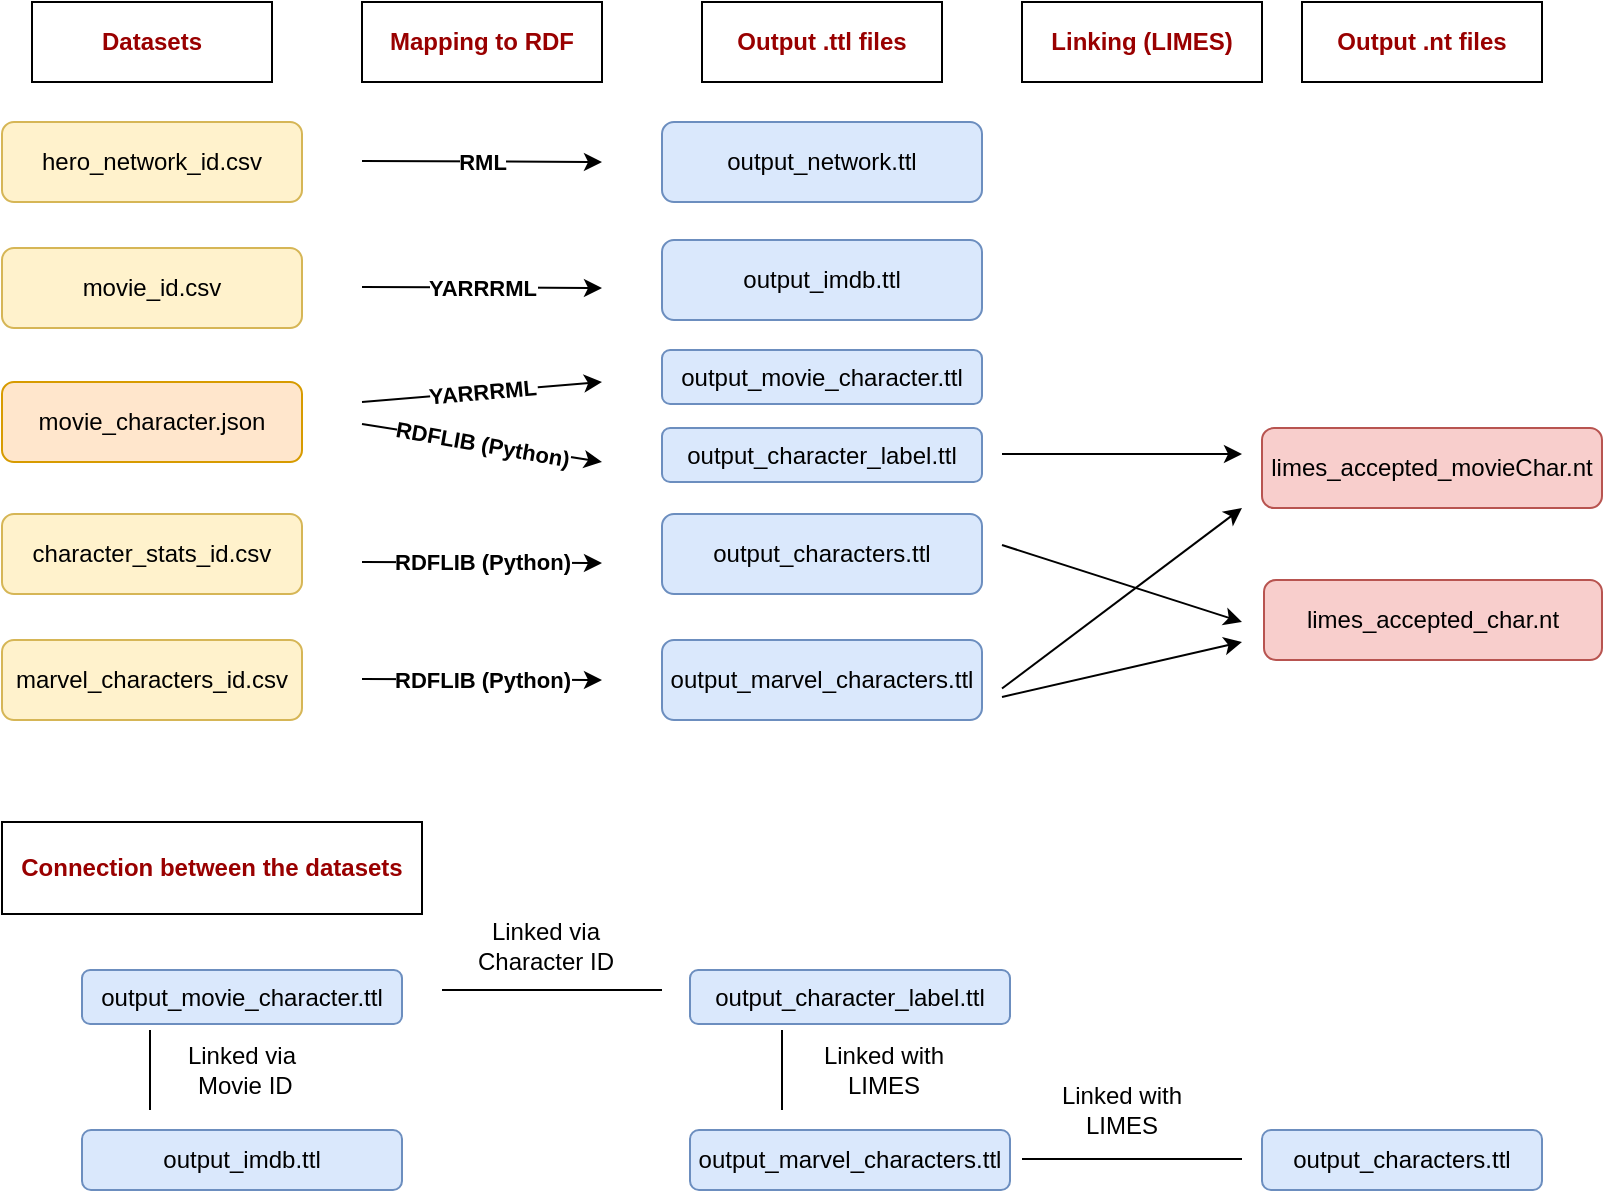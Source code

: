<mxfile version="16.6.3" type="device"><diagram id="C5RBs43oDa-KdzZeNtuy" name="Page-1"><mxGraphModel dx="1038" dy="547" grid="1" gridSize="10" guides="1" tooltips="1" connect="1" arrows="1" fold="1" page="1" pageScale="1" pageWidth="827" pageHeight="1169" math="0" shadow="0"><root><mxCell id="WIyWlLk6GJQsqaUBKTNV-0"/><mxCell id="WIyWlLk6GJQsqaUBKTNV-1" parent="WIyWlLk6GJQsqaUBKTNV-0"/><mxCell id="KyBJyLPYMdaxf_lOuChk-1" value="movie_id.csv" style="rounded=1;whiteSpace=wrap;html=1;fillColor=#fff2cc;strokeColor=#d6b656;" parent="WIyWlLk6GJQsqaUBKTNV-1" vertex="1"><mxGeometry x="40" y="143" width="150" height="40" as="geometry"/></mxCell><mxCell id="KyBJyLPYMdaxf_lOuChk-2" value="movie_character.json" style="rounded=1;whiteSpace=wrap;html=1;fillColor=#ffe6cc;strokeColor=#d79b00;" parent="WIyWlLk6GJQsqaUBKTNV-1" vertex="1"><mxGeometry x="40" y="210" width="150" height="40" as="geometry"/></mxCell><mxCell id="KyBJyLPYMdaxf_lOuChk-3" value="hero_network_id.csv" style="rounded=1;whiteSpace=wrap;html=1;fillColor=#fff2cc;strokeColor=#d6b656;" parent="WIyWlLk6GJQsqaUBKTNV-1" vertex="1"><mxGeometry x="40" y="80" width="150" height="40" as="geometry"/></mxCell><mxCell id="KyBJyLPYMdaxf_lOuChk-4" value="marvel_characters_id.csv" style="rounded=1;whiteSpace=wrap;html=1;fillColor=#fff2cc;strokeColor=#d6b656;" parent="WIyWlLk6GJQsqaUBKTNV-1" vertex="1"><mxGeometry x="40" y="339" width="150" height="40" as="geometry"/></mxCell><mxCell id="KyBJyLPYMdaxf_lOuChk-5" value="character_stats_id.csv" style="rounded=1;whiteSpace=wrap;html=1;fillColor=#fff2cc;strokeColor=#d6b656;" parent="WIyWlLk6GJQsqaUBKTNV-1" vertex="1"><mxGeometry x="40" y="276" width="150" height="40" as="geometry"/></mxCell><mxCell id="KyBJyLPYMdaxf_lOuChk-7" value="" style="endArrow=classic;html=1;" parent="WIyWlLk6GJQsqaUBKTNV-1" edge="1"><mxGeometry relative="1" as="geometry"><mxPoint x="220" y="358.5" as="sourcePoint"/><mxPoint x="340" y="359" as="targetPoint"/></mxGeometry></mxCell><mxCell id="KyBJyLPYMdaxf_lOuChk-8" value="RDFLIB (Python)" style="edgeLabel;resizable=0;html=1;align=center;verticalAlign=middle;fontStyle=1" parent="KyBJyLPYMdaxf_lOuChk-7" connectable="0" vertex="1"><mxGeometry relative="1" as="geometry"/></mxCell><mxCell id="KyBJyLPYMdaxf_lOuChk-10" value="" style="endArrow=classic;html=1;" parent="WIyWlLk6GJQsqaUBKTNV-1" edge="1"><mxGeometry relative="1" as="geometry"><mxPoint x="220" y="300" as="sourcePoint"/><mxPoint x="340" y="300.5" as="targetPoint"/></mxGeometry></mxCell><mxCell id="KyBJyLPYMdaxf_lOuChk-11" value="RDFLIB (Python)" style="edgeLabel;resizable=0;html=1;align=center;verticalAlign=middle;fontStyle=1" parent="KyBJyLPYMdaxf_lOuChk-10" connectable="0" vertex="1"><mxGeometry relative="1" as="geometry"/></mxCell><mxCell id="KyBJyLPYMdaxf_lOuChk-12" value="" style="endArrow=classic;html=1;" parent="WIyWlLk6GJQsqaUBKTNV-1" edge="1"><mxGeometry relative="1" as="geometry"><mxPoint x="220" y="99.5" as="sourcePoint"/><mxPoint x="340" y="100" as="targetPoint"/></mxGeometry></mxCell><mxCell id="KyBJyLPYMdaxf_lOuChk-13" value="RML" style="edgeLabel;resizable=0;html=1;align=center;verticalAlign=middle;fontStyle=1" parent="KyBJyLPYMdaxf_lOuChk-12" connectable="0" vertex="1"><mxGeometry relative="1" as="geometry"/></mxCell><mxCell id="KyBJyLPYMdaxf_lOuChk-14" value="" style="endArrow=classic;html=1;" parent="WIyWlLk6GJQsqaUBKTNV-1" edge="1"><mxGeometry relative="1" as="geometry"><mxPoint x="220" y="162.5" as="sourcePoint"/><mxPoint x="340" y="163" as="targetPoint"/></mxGeometry></mxCell><mxCell id="KyBJyLPYMdaxf_lOuChk-15" value="YARRRML" style="edgeLabel;resizable=0;html=1;align=center;verticalAlign=middle;fontStyle=1" parent="KyBJyLPYMdaxf_lOuChk-14" connectable="0" vertex="1"><mxGeometry relative="1" as="geometry"/></mxCell><mxCell id="KyBJyLPYMdaxf_lOuChk-16" value="" style="endArrow=classic;html=1;" parent="WIyWlLk6GJQsqaUBKTNV-1" edge="1"><mxGeometry relative="1" as="geometry"><mxPoint x="220" y="231" as="sourcePoint"/><mxPoint x="340" y="250" as="targetPoint"/></mxGeometry></mxCell><mxCell id="KyBJyLPYMdaxf_lOuChk-17" value="RDFLIB (Python)" style="edgeLabel;resizable=0;html=1;align=center;verticalAlign=middle;rotation=10;fontStyle=1" parent="KyBJyLPYMdaxf_lOuChk-16" connectable="0" vertex="1"><mxGeometry relative="1" as="geometry"/></mxCell><mxCell id="KyBJyLPYMdaxf_lOuChk-18" value="" style="endArrow=classic;html=1;" parent="WIyWlLk6GJQsqaUBKTNV-1" edge="1"><mxGeometry relative="1" as="geometry"><mxPoint x="220" y="220" as="sourcePoint"/><mxPoint x="340" y="210" as="targetPoint"/></mxGeometry></mxCell><mxCell id="KyBJyLPYMdaxf_lOuChk-19" value="YARRRML" style="edgeLabel;resizable=0;html=1;align=center;verticalAlign=middle;rotation=-5;fontStyle=1" parent="KyBJyLPYMdaxf_lOuChk-18" connectable="0" vertex="1"><mxGeometry relative="1" as="geometry"/></mxCell><mxCell id="KyBJyLPYMdaxf_lOuChk-20" value="output_network.ttl" style="rounded=1;whiteSpace=wrap;html=1;fillColor=#dae8fc;strokeColor=#6c8ebf;" parent="WIyWlLk6GJQsqaUBKTNV-1" vertex="1"><mxGeometry x="370" y="80" width="160" height="40" as="geometry"/></mxCell><mxCell id="KyBJyLPYMdaxf_lOuChk-21" value="output_imdb.ttl" style="rounded=1;whiteSpace=wrap;html=1;fillColor=#dae8fc;strokeColor=#6c8ebf;" parent="WIyWlLk6GJQsqaUBKTNV-1" vertex="1"><mxGeometry x="370" y="139" width="160" height="40" as="geometry"/></mxCell><mxCell id="KyBJyLPYMdaxf_lOuChk-22" value="output_movie_character.ttl" style="rounded=1;whiteSpace=wrap;html=1;fillColor=#dae8fc;strokeColor=#6c8ebf;" parent="WIyWlLk6GJQsqaUBKTNV-1" vertex="1"><mxGeometry x="370" y="194" width="160" height="27" as="geometry"/></mxCell><mxCell id="KyBJyLPYMdaxf_lOuChk-23" value="output_character_label.ttl" style="rounded=1;whiteSpace=wrap;html=1;fillColor=#dae8fc;strokeColor=#6c8ebf;" parent="WIyWlLk6GJQsqaUBKTNV-1" vertex="1"><mxGeometry x="370" y="233" width="160" height="27" as="geometry"/></mxCell><mxCell id="KyBJyLPYMdaxf_lOuChk-24" value="output_characters.ttl" style="rounded=1;whiteSpace=wrap;html=1;fillColor=#dae8fc;strokeColor=#6c8ebf;" parent="WIyWlLk6GJQsqaUBKTNV-1" vertex="1"><mxGeometry x="370" y="276" width="160" height="40" as="geometry"/></mxCell><mxCell id="KyBJyLPYMdaxf_lOuChk-25" value="output_marvel_characters.ttl" style="rounded=1;whiteSpace=wrap;html=1;fillColor=#dae8fc;strokeColor=#6c8ebf;" parent="WIyWlLk6GJQsqaUBKTNV-1" vertex="1"><mxGeometry x="370" y="339" width="160" height="40" as="geometry"/></mxCell><mxCell id="KyBJyLPYMdaxf_lOuChk-26" value="Mapping to RDF" style="rounded=0;whiteSpace=wrap;html=1;fontStyle=1;fontColor=#990000;" parent="WIyWlLk6GJQsqaUBKTNV-1" vertex="1"><mxGeometry x="220" y="20" width="120" height="40" as="geometry"/></mxCell><mxCell id="KyBJyLPYMdaxf_lOuChk-27" value="Datasets" style="rounded=0;whiteSpace=wrap;html=1;fontStyle=1;fontColor=#990000;" parent="WIyWlLk6GJQsqaUBKTNV-1" vertex="1"><mxGeometry x="55" y="20" width="120" height="40" as="geometry"/></mxCell><mxCell id="KyBJyLPYMdaxf_lOuChk-28" value="Output .ttl files" style="rounded=0;whiteSpace=wrap;html=1;fontStyle=1;fontColor=#990000;" parent="WIyWlLk6GJQsqaUBKTNV-1" vertex="1"><mxGeometry x="390" y="20" width="120" height="40" as="geometry"/></mxCell><mxCell id="KyBJyLPYMdaxf_lOuChk-29" value="Linking (LIMES)" style="rounded=0;whiteSpace=wrap;html=1;fontStyle=1;fontColor=#990000;" parent="WIyWlLk6GJQsqaUBKTNV-1" vertex="1"><mxGeometry x="550" y="20" width="120" height="40" as="geometry"/></mxCell><mxCell id="KyBJyLPYMdaxf_lOuChk-30" value="" style="endArrow=classic;html=1;fontColor=#990000;" parent="WIyWlLk6GJQsqaUBKTNV-1" edge="1"><mxGeometry relative="1" as="geometry"><mxPoint x="540" y="291.5" as="sourcePoint"/><mxPoint x="660" y="330" as="targetPoint"/></mxGeometry></mxCell><mxCell id="KyBJyLPYMdaxf_lOuChk-32" value="" style="endArrow=classic;html=1;fontColor=#990000;" parent="WIyWlLk6GJQsqaUBKTNV-1" edge="1"><mxGeometry relative="1" as="geometry"><mxPoint x="540" y="367.5" as="sourcePoint"/><mxPoint x="660" y="340" as="targetPoint"/></mxGeometry></mxCell><mxCell id="KyBJyLPYMdaxf_lOuChk-38" value="limes_accepted_char.nt" style="rounded=1;whiteSpace=wrap;html=1;fillColor=#f8cecc;strokeColor=#b85450;" parent="WIyWlLk6GJQsqaUBKTNV-1" vertex="1"><mxGeometry x="671" y="309" width="169" height="40" as="geometry"/></mxCell><mxCell id="KyBJyLPYMdaxf_lOuChk-39" value="Output .nt files" style="rounded=0;whiteSpace=wrap;html=1;fontStyle=1;fontColor=#990000;" parent="WIyWlLk6GJQsqaUBKTNV-1" vertex="1"><mxGeometry x="690" y="20" width="120" height="40" as="geometry"/></mxCell><mxCell id="KyBJyLPYMdaxf_lOuChk-41" value="" style="endArrow=classic;html=1;fontColor=#990000;" parent="WIyWlLk6GJQsqaUBKTNV-1" edge="1"><mxGeometry relative="1" as="geometry"><mxPoint x="540" y="363.25" as="sourcePoint"/><mxPoint x="660" y="273" as="targetPoint"/></mxGeometry></mxCell><mxCell id="KyBJyLPYMdaxf_lOuChk-43" value="" style="endArrow=classic;html=1;fontColor=#990000;" parent="WIyWlLk6GJQsqaUBKTNV-1" edge="1"><mxGeometry relative="1" as="geometry"><mxPoint x="540" y="246" as="sourcePoint"/><mxPoint x="660" y="246" as="targetPoint"/></mxGeometry></mxCell><mxCell id="KyBJyLPYMdaxf_lOuChk-45" value="limes_accepted_movieChar.nt" style="rounded=1;whiteSpace=wrap;html=1;fillColor=#f8cecc;strokeColor=#b85450;" parent="WIyWlLk6GJQsqaUBKTNV-1" vertex="1"><mxGeometry x="670" y="233" width="170" height="40" as="geometry"/></mxCell><mxCell id="KyBJyLPYMdaxf_lOuChk-46" value="output_movie_character.ttl" style="rounded=1;whiteSpace=wrap;html=1;fillColor=#dae8fc;strokeColor=#6c8ebf;" parent="WIyWlLk6GJQsqaUBKTNV-1" vertex="1"><mxGeometry x="80" y="504" width="160" height="27" as="geometry"/></mxCell><mxCell id="KyBJyLPYMdaxf_lOuChk-47" value="output_character_label.ttl" style="rounded=1;whiteSpace=wrap;html=1;fillColor=#dae8fc;strokeColor=#6c8ebf;" parent="WIyWlLk6GJQsqaUBKTNV-1" vertex="1"><mxGeometry x="384" y="504" width="160" height="27" as="geometry"/></mxCell><mxCell id="KyBJyLPYMdaxf_lOuChk-48" value="output_imdb.ttl" style="rounded=1;whiteSpace=wrap;html=1;fillColor=#dae8fc;strokeColor=#6c8ebf;" parent="WIyWlLk6GJQsqaUBKTNV-1" vertex="1"><mxGeometry x="80" y="584" width="160" height="30" as="geometry"/></mxCell><mxCell id="KyBJyLPYMdaxf_lOuChk-49" value="output_characters.ttl" style="rounded=1;whiteSpace=wrap;html=1;fillColor=#dae8fc;strokeColor=#6c8ebf;" parent="WIyWlLk6GJQsqaUBKTNV-1" vertex="1"><mxGeometry x="670" y="584" width="140" height="30" as="geometry"/></mxCell><mxCell id="KyBJyLPYMdaxf_lOuChk-50" value="output_marvel_characters.ttl" style="rounded=1;whiteSpace=wrap;html=1;fillColor=#dae8fc;strokeColor=#6c8ebf;" parent="WIyWlLk6GJQsqaUBKTNV-1" vertex="1"><mxGeometry x="384" y="584" width="160" height="30" as="geometry"/></mxCell><mxCell id="KyBJyLPYMdaxf_lOuChk-51" value="" style="endArrow=none;html=1;fontColor=#990000;" parent="WIyWlLk6GJQsqaUBKTNV-1" edge="1"><mxGeometry width="50" height="50" relative="1" as="geometry"><mxPoint x="260" y="514" as="sourcePoint"/><mxPoint x="370" y="514" as="targetPoint"/></mxGeometry></mxCell><mxCell id="KyBJyLPYMdaxf_lOuChk-52" value="Linked via Character ID" style="text;html=1;strokeColor=none;fillColor=none;align=center;verticalAlign=middle;whiteSpace=wrap;rounded=0;" parent="WIyWlLk6GJQsqaUBKTNV-1" vertex="1"><mxGeometry x="262" y="482" width="100" height="20" as="geometry"/></mxCell><mxCell id="KyBJyLPYMdaxf_lOuChk-55" value="" style="endArrow=none;html=1;fontColor=#990000;" parent="WIyWlLk6GJQsqaUBKTNV-1" edge="1"><mxGeometry width="50" height="50" relative="1" as="geometry"><mxPoint x="114" y="574" as="sourcePoint"/><mxPoint x="114" y="534" as="targetPoint"/></mxGeometry></mxCell><mxCell id="KyBJyLPYMdaxf_lOuChk-56" value="Linked via&lt;br&gt;&amp;nbsp;Movie ID" style="text;html=1;strokeColor=none;fillColor=none;align=center;verticalAlign=middle;whiteSpace=wrap;rounded=0;" parent="WIyWlLk6GJQsqaUBKTNV-1" vertex="1"><mxGeometry x="112" y="544" width="96" height="20" as="geometry"/></mxCell><mxCell id="KyBJyLPYMdaxf_lOuChk-58" value="Linked with LIMES" style="text;html=1;strokeColor=none;fillColor=none;align=center;verticalAlign=middle;whiteSpace=wrap;rounded=0;" parent="WIyWlLk6GJQsqaUBKTNV-1" vertex="1"><mxGeometry x="550" y="564" width="100" height="20" as="geometry"/></mxCell><mxCell id="KyBJyLPYMdaxf_lOuChk-59" value="" style="endArrow=none;html=1;fontColor=#990000;" parent="WIyWlLk6GJQsqaUBKTNV-1" edge="1"><mxGeometry width="50" height="50" relative="1" as="geometry"><mxPoint x="550" y="598.5" as="sourcePoint"/><mxPoint x="660" y="598.5" as="targetPoint"/></mxGeometry></mxCell><mxCell id="KyBJyLPYMdaxf_lOuChk-60" value="Linked with LIMES" style="text;html=1;strokeColor=none;fillColor=none;align=center;verticalAlign=middle;whiteSpace=wrap;rounded=0;" parent="WIyWlLk6GJQsqaUBKTNV-1" vertex="1"><mxGeometry x="433" y="544" width="96" height="20" as="geometry"/></mxCell><mxCell id="KyBJyLPYMdaxf_lOuChk-61" value="" style="endArrow=none;html=1;fontColor=#990000;" parent="WIyWlLk6GJQsqaUBKTNV-1" edge="1"><mxGeometry width="50" height="50" relative="1" as="geometry"><mxPoint x="430" y="574" as="sourcePoint"/><mxPoint x="430" y="534" as="targetPoint"/></mxGeometry></mxCell><mxCell id="KyBJyLPYMdaxf_lOuChk-62" value="Connection between the datasets" style="rounded=0;whiteSpace=wrap;html=1;fontColor=#990000;fontStyle=1" parent="WIyWlLk6GJQsqaUBKTNV-1" vertex="1"><mxGeometry x="40" y="430" width="210" height="46" as="geometry"/></mxCell></root></mxGraphModel></diagram></mxfile>